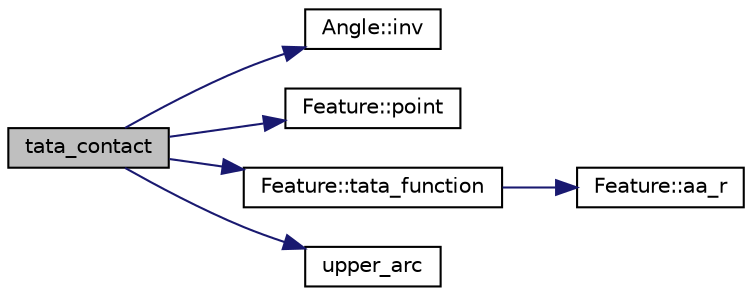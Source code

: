 digraph "tata_contact"
{
 // LATEX_PDF_SIZE
  edge [fontname="Helvetica",fontsize="10",labelfontname="Helvetica",labelfontsize="10"];
  node [fontname="Helvetica",fontsize="10",shape=record];
  rankdir="LR";
  Node1 [label="tata_contact",height=0.2,width=0.4,color="black", fillcolor="grey75", style="filled", fontcolor="black",tooltip=" "];
  Node1 -> Node2 [color="midnightblue",fontsize="10",style="solid",fontname="Helvetica"];
  Node2 [label="Angle::inv",height=0.2,width=0.4,color="black", fillcolor="white", style="filled",URL="$d2/d39/class_angle.html#a89ceb8b5a8875a955f2b7b3f9397f5a1",tooltip=" "];
  Node1 -> Node3 [color="midnightblue",fontsize="10",style="solid",fontname="Helvetica"];
  Node3 [label="Feature::point",height=0.2,width=0.4,color="black", fillcolor="white", style="filled",URL="$d7/d76/class_feature.html#abcba67e3bc6674faa74c8095cb4dde8a",tooltip=" "];
  Node1 -> Node4 [color="midnightblue",fontsize="10",style="solid",fontname="Helvetica"];
  Node4 [label="Feature::tata_function",height=0.2,width=0.4,color="black", fillcolor="white", style="filled",URL="$d7/d76/class_feature.html#a0719c0fa28bcb194df10f37fc2815194",tooltip=" "];
  Node4 -> Node5 [color="midnightblue",fontsize="10",style="solid",fontname="Helvetica"];
  Node5 [label="Feature::aa_r",height=0.2,width=0.4,color="black", fillcolor="white", style="filled",URL="$d7/d76/class_feature.html#a83bb82ac301bec8550a7adaf49bd15f6",tooltip=" "];
  Node1 -> Node6 [color="midnightblue",fontsize="10",style="solid",fontname="Helvetica"];
  Node6 [label="upper_arc",height=0.2,width=0.4,color="black", fillcolor="white", style="filled",URL="$d6/d39/cs_8_c.html#a745867b601bc5e982807f9ceb86698e7",tooltip=" "];
}
